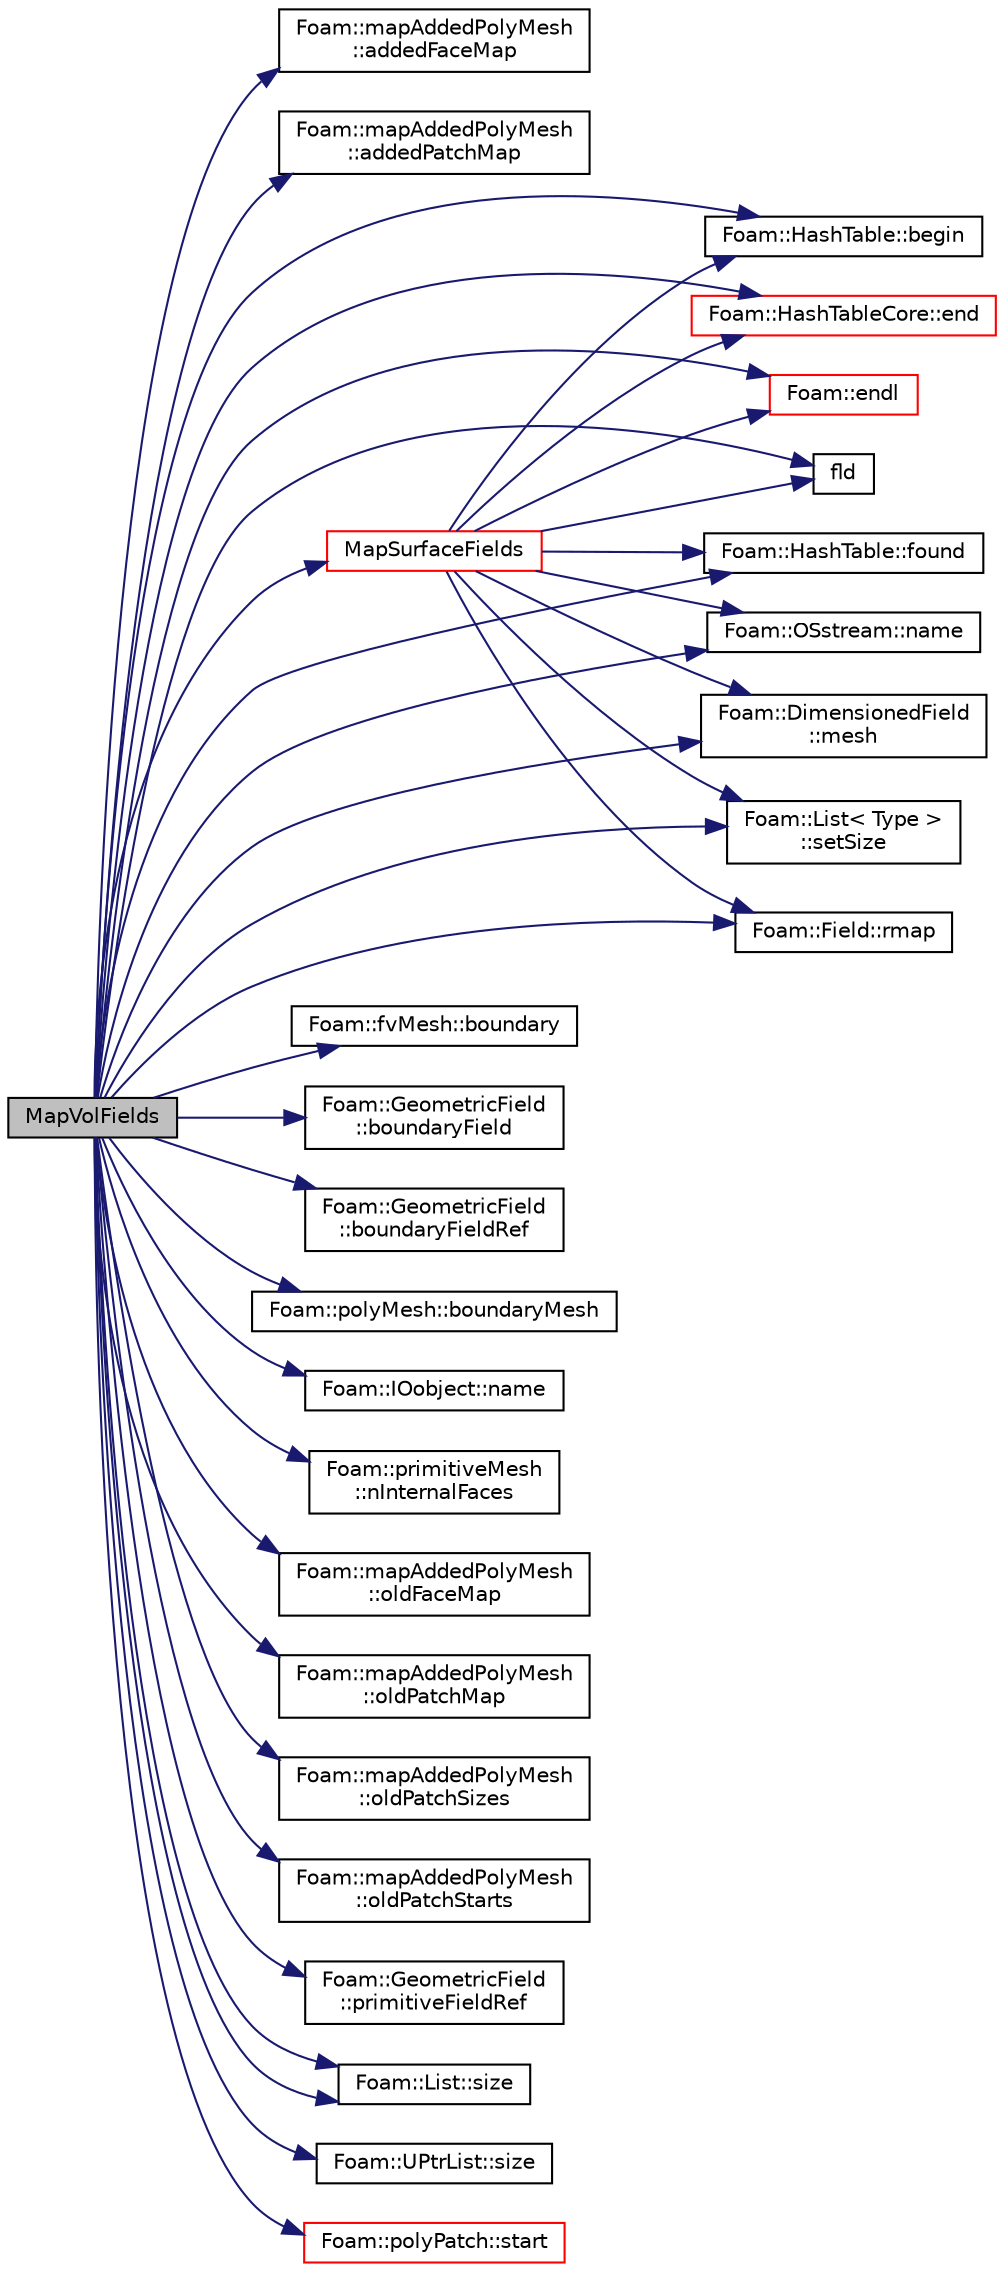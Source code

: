 digraph "MapVolFields"
{
  bgcolor="transparent";
  edge [fontname="Helvetica",fontsize="10",labelfontname="Helvetica",labelfontsize="10"];
  node [fontname="Helvetica",fontsize="10",shape=record];
  rankdir="LR";
  Node115 [label="MapVolFields",height=0.2,width=0.4,color="black", fillcolor="grey75", style="filled", fontcolor="black"];
  Node115 -> Node116 [color="midnightblue",fontsize="10",style="solid",fontname="Helvetica"];
  Node116 [label="Foam::mapAddedPolyMesh\l::addedFaceMap",height=0.2,width=0.4,color="black",URL="$a28505.html#a2e1fed3965fce0467414c5818badc779"];
  Node115 -> Node117 [color="midnightblue",fontsize="10",style="solid",fontname="Helvetica"];
  Node117 [label="Foam::mapAddedPolyMesh\l::addedPatchMap",height=0.2,width=0.4,color="black",URL="$a28505.html#a888812cd2f57c3609ca29b23ab176bef",tooltip="From added mesh patch index to new patch index or -1 if. "];
  Node115 -> Node118 [color="midnightblue",fontsize="10",style="solid",fontname="Helvetica"];
  Node118 [label="Foam::HashTable::begin",height=0.2,width=0.4,color="black",URL="$a26841.html#a4718c822b6b0cd47612f37199986753a",tooltip="Iterator set to the beginning of the HashTable. "];
  Node115 -> Node119 [color="midnightblue",fontsize="10",style="solid",fontname="Helvetica"];
  Node119 [label="Foam::fvMesh::boundary",height=0.2,width=0.4,color="black",URL="$a23593.html#a1fc8b179063cf5d6805da64ff1975126",tooltip="Return reference to boundary mesh. "];
  Node115 -> Node120 [color="midnightblue",fontsize="10",style="solid",fontname="Helvetica"];
  Node120 [label="Foam::GeometricField\l::boundaryField",height=0.2,width=0.4,color="black",URL="$a23249.html#a9ff7de36fba06b4f4f77a75142ad72b6",tooltip="Return const-reference to the boundary field. "];
  Node115 -> Node121 [color="midnightblue",fontsize="10",style="solid",fontname="Helvetica"];
  Node121 [label="Foam::GeometricField\l::boundaryFieldRef",height=0.2,width=0.4,color="black",URL="$a23249.html#af3831c9fea9f6ae7532a6d57cc67c959",tooltip="Return a reference to the boundary field. "];
  Node115 -> Node122 [color="midnightblue",fontsize="10",style="solid",fontname="Helvetica"];
  Node122 [label="Foam::polyMesh::boundaryMesh",height=0.2,width=0.4,color="black",URL="$a28565.html#a9f2b68c134340291eda6197f47f25484",tooltip="Return boundary mesh. "];
  Node115 -> Node123 [color="midnightblue",fontsize="10",style="solid",fontname="Helvetica"];
  Node123 [label="Foam::HashTableCore::end",height=0.2,width=0.4,color="red",URL="$a26849.html#a540580a296c0ff351686ceb4f27b6fe6",tooltip="iteratorEnd set to beyond the end of any HashTable "];
  Node115 -> Node131 [color="midnightblue",fontsize="10",style="solid",fontname="Helvetica"];
  Node131 [label="Foam::endl",height=0.2,width=0.4,color="red",URL="$a21851.html#a2db8fe02a0d3909e9351bb4275b23ce4",tooltip="Add newline and flush stream. "];
  Node115 -> Node133 [color="midnightblue",fontsize="10",style="solid",fontname="Helvetica"];
  Node133 [label="fld",height=0.2,width=0.4,color="black",URL="$a19337.html#a378472d1f8b33eeefbda63a947476c8c"];
  Node115 -> Node134 [color="midnightblue",fontsize="10",style="solid",fontname="Helvetica"];
  Node134 [label="Foam::HashTable::found",height=0.2,width=0.4,color="black",URL="$a26841.html#a9a7a02c333e3e98344a1e5b891c4d985",tooltip="Return true if hashedEntry is found in table. "];
  Node115 -> Node135 [color="midnightblue",fontsize="10",style="solid",fontname="Helvetica"];
  Node135 [label="MapSurfaceFields",height=0.2,width=0.4,color="red",URL="$a22189.html#ac922e4c0c5c9f6ad9cca372ef61c0da5",tooltip="Map all surfaceFields of Type. "];
  Node135 -> Node118 [color="midnightblue",fontsize="10",style="solid",fontname="Helvetica"];
  Node135 -> Node123 [color="midnightblue",fontsize="10",style="solid",fontname="Helvetica"];
  Node135 -> Node136 [color="midnightblue",fontsize="10",style="solid",fontname="Helvetica"];
  Node136 [label="Foam::OSstream::name",height=0.2,width=0.4,color="black",URL="$a27397.html#a41b2d01e5fd6e1bc71a895d8b8a86308",tooltip="Return the name of the stream. "];
  Node135 -> Node131 [color="midnightblue",fontsize="10",style="solid",fontname="Helvetica"];
  Node135 -> Node134 [color="midnightblue",fontsize="10",style="solid",fontname="Helvetica"];
  Node135 -> Node133 [color="midnightblue",fontsize="10",style="solid",fontname="Helvetica"];
  Node135 -> Node138 [color="midnightblue",fontsize="10",style="solid",fontname="Helvetica"];
  Node138 [label="Foam::DimensionedField\l::mesh",height=0.2,width=0.4,color="black",URL="$a27497.html#a8f1110830348a1448a14ab5e3cf47e3b",tooltip="Return mesh. "];
  Node135 -> Node139 [color="midnightblue",fontsize="10",style="solid",fontname="Helvetica"];
  Node139 [label="Foam::List\< Type \>\l::setSize",height=0.2,width=0.4,color="black",URL="$a26833.html#aedb985ffeaf1bdbfeccc2a8730405703",tooltip="Reset size of List. "];
  Node135 -> Node141 [color="midnightblue",fontsize="10",style="solid",fontname="Helvetica"];
  Node141 [label="Foam::Field::rmap",height=0.2,width=0.4,color="black",URL="$a27573.html#ae5cdfcd538daa5fa35fc0c2d7969c1eb",tooltip="1 to 1 reverse-map from the given field "];
  Node115 -> Node138 [color="midnightblue",fontsize="10",style="solid",fontname="Helvetica"];
  Node115 -> Node136 [color="midnightblue",fontsize="10",style="solid",fontname="Helvetica"];
  Node115 -> Node146 [color="midnightblue",fontsize="10",style="solid",fontname="Helvetica"];
  Node146 [label="Foam::IOobject::name",height=0.2,width=0.4,color="black",URL="$a27249.html#acc80e00a8ac919288fb55bd14cc88bf6",tooltip="Return name. "];
  Node115 -> Node147 [color="midnightblue",fontsize="10",style="solid",fontname="Helvetica"];
  Node147 [label="Foam::primitiveMesh\l::nInternalFaces",height=0.2,width=0.4,color="black",URL="$a28685.html#aa6c7965af1f30d16d9125deb981cbdb0"];
  Node115 -> Node148 [color="midnightblue",fontsize="10",style="solid",fontname="Helvetica"];
  Node148 [label="Foam::mapAddedPolyMesh\l::oldFaceMap",height=0.2,width=0.4,color="black",URL="$a28505.html#ada530311132a9c6b4518733346abc7cd"];
  Node115 -> Node143 [color="midnightblue",fontsize="10",style="solid",fontname="Helvetica"];
  Node143 [label="Foam::mapAddedPolyMesh\l::oldPatchMap",height=0.2,width=0.4,color="black",URL="$a28505.html#a44682475c8bd86da6b87d9bdb2007bc4",tooltip="From old patch index to new patch index or -1 if patch. "];
  Node115 -> Node149 [color="midnightblue",fontsize="10",style="solid",fontname="Helvetica"];
  Node149 [label="Foam::mapAddedPolyMesh\l::oldPatchSizes",height=0.2,width=0.4,color="black",URL="$a28505.html#aed5d8790c8611bccade59a509a845de3",tooltip="Return list of the old patch sizes. "];
  Node115 -> Node150 [color="midnightblue",fontsize="10",style="solid",fontname="Helvetica"];
  Node150 [label="Foam::mapAddedPolyMesh\l::oldPatchStarts",height=0.2,width=0.4,color="black",URL="$a28505.html#ab6af42a6b241790b5815b39b574ba392",tooltip="Return list of the old patch start labels. "];
  Node115 -> Node151 [color="midnightblue",fontsize="10",style="solid",fontname="Helvetica"];
  Node151 [label="Foam::GeometricField\l::primitiveFieldRef",height=0.2,width=0.4,color="black",URL="$a23249.html#a1c19f056796aa3c294dccefee1f7d26d",tooltip="Return a reference to the internal field. "];
  Node115 -> Node141 [color="midnightblue",fontsize="10",style="solid",fontname="Helvetica"];
  Node115 -> Node139 [color="midnightblue",fontsize="10",style="solid",fontname="Helvetica"];
  Node115 -> Node152 [color="midnightblue",fontsize="10",style="solid",fontname="Helvetica"];
  Node152 [label="Foam::List::size",height=0.2,width=0.4,color="black",URL="$a26833.html#a8a5f6fa29bd4b500caf186f60245b384",tooltip="Override size to be inconsistent with allocated storage. "];
  Node115 -> Node152 [color="midnightblue",fontsize="10",style="solid",fontname="Helvetica"];
  Node115 -> Node153 [color="midnightblue",fontsize="10",style="solid",fontname="Helvetica"];
  Node153 [label="Foam::UPtrList::size",height=0.2,width=0.4,color="black",URL="$a27101.html#a47b3bf30da1eb3ab8076b5fbe00e0494",tooltip="Return the number of elements in the UPtrList. "];
  Node115 -> Node154 [color="midnightblue",fontsize="10",style="solid",fontname="Helvetica"];
  Node154 [label="Foam::polyPatch::start",height=0.2,width=0.4,color="red",URL="$a28633.html#a6bfd3e3abb11e98bdb4b98671cec1234",tooltip="Return start label of this patch in the polyMesh face list. "];
}
